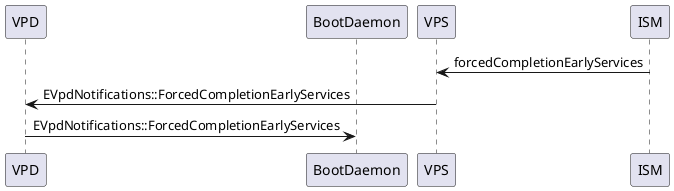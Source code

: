 @startuml
participant VPD
participant BootDaemon
participant VPS
participant ISM

ISM->VPS: forcedCompletionEarlyServices
VPS->VPD: EVpdNotifications::ForcedCompletionEarlyServices
VPD->BootDaemon: EVpdNotifications::ForcedCompletionEarlyServices


@enduml

